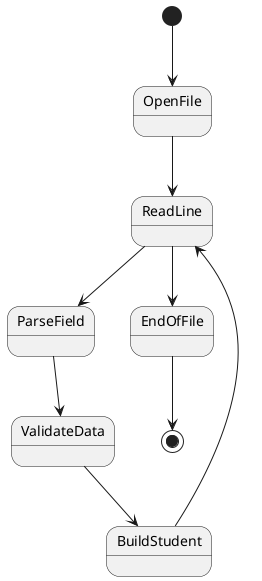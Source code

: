 @startuml
[*] --> OpenFile
OpenFile --> ReadLine
ReadLine --> ParseField
ParseField --> ValidateData
ValidateData --> BuildStudent
BuildStudent --> ReadLine
ReadLine --> EndOfFile
EndOfFile --> [*]
@enduml

